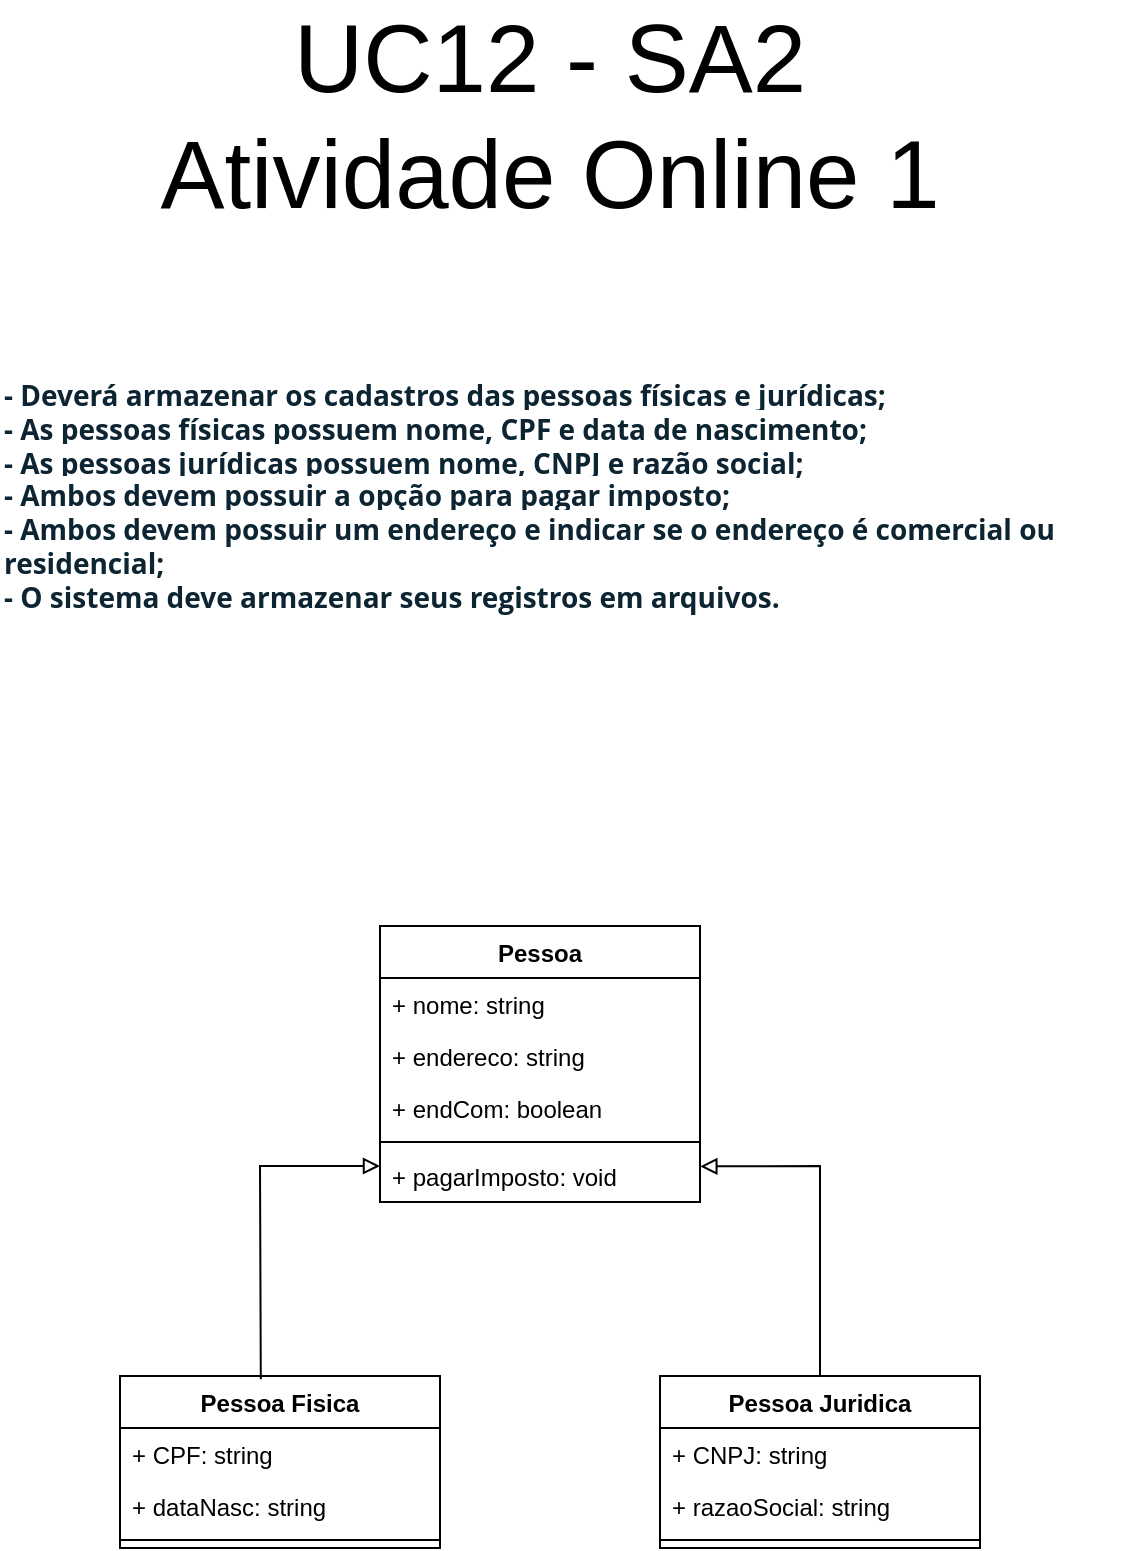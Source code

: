 <mxfile version="20.1.1" type="device"><diagram id="sa5q2z4dYxdtYkCppBZl" name="Page-1"><mxGraphModel dx="862" dy="422" grid="1" gridSize="10" guides="1" tooltips="1" connect="1" arrows="1" fold="1" page="1" pageScale="1" pageWidth="827" pageHeight="1169" math="0" shadow="0"><root><mxCell id="0"/><mxCell id="1" parent="0"/><mxCell id="gLC9dqOuZaJ5eahWbBWc-1" value="Pessoa" style="swimlane;fontStyle=1;align=center;verticalAlign=top;childLayout=stackLayout;horizontal=1;startSize=26;horizontalStack=0;resizeParent=1;resizeParentMax=0;resizeLast=0;collapsible=1;marginBottom=0;" parent="1" vertex="1"><mxGeometry x="320" y="560" width="160" height="138" as="geometry"/></mxCell><mxCell id="gLC9dqOuZaJ5eahWbBWc-2" value="+ nome: string" style="text;strokeColor=none;fillColor=none;align=left;verticalAlign=top;spacingLeft=4;spacingRight=4;overflow=hidden;rotatable=0;points=[[0,0.5],[1,0.5]];portConstraint=eastwest;" parent="gLC9dqOuZaJ5eahWbBWc-1" vertex="1"><mxGeometry y="26" width="160" height="26" as="geometry"/></mxCell><mxCell id="gLC9dqOuZaJ5eahWbBWc-5" value="+ endereco: string" style="text;strokeColor=none;fillColor=none;align=left;verticalAlign=top;spacingLeft=4;spacingRight=4;overflow=hidden;rotatable=0;points=[[0,0.5],[1,0.5]];portConstraint=eastwest;" parent="gLC9dqOuZaJ5eahWbBWc-1" vertex="1"><mxGeometry y="52" width="160" height="26" as="geometry"/></mxCell><mxCell id="gLC9dqOuZaJ5eahWbBWc-6" value="+ endCom: boolean" style="text;strokeColor=none;fillColor=none;align=left;verticalAlign=top;spacingLeft=4;spacingRight=4;overflow=hidden;rotatable=0;points=[[0,0.5],[1,0.5]];portConstraint=eastwest;" parent="gLC9dqOuZaJ5eahWbBWc-1" vertex="1"><mxGeometry y="78" width="160" height="26" as="geometry"/></mxCell><mxCell id="gLC9dqOuZaJ5eahWbBWc-3" value="" style="line;strokeWidth=1;fillColor=none;align=left;verticalAlign=middle;spacingTop=-1;spacingLeft=3;spacingRight=3;rotatable=0;labelPosition=right;points=[];portConstraint=eastwest;" parent="gLC9dqOuZaJ5eahWbBWc-1" vertex="1"><mxGeometry y="104" width="160" height="8" as="geometry"/></mxCell><mxCell id="gLC9dqOuZaJ5eahWbBWc-4" value="+ pagarImposto: void" style="text;strokeColor=none;fillColor=none;align=left;verticalAlign=top;spacingLeft=4;spacingRight=4;overflow=hidden;rotatable=0;points=[[0,0.5],[1,0.5]];portConstraint=eastwest;" parent="gLC9dqOuZaJ5eahWbBWc-1" vertex="1"><mxGeometry y="112" width="160" height="26" as="geometry"/></mxCell><mxCell id="gLC9dqOuZaJ5eahWbBWc-7" value="Pessoa Fisica" style="swimlane;fontStyle=1;align=center;verticalAlign=top;childLayout=stackLayout;horizontal=1;startSize=26;horizontalStack=0;resizeParent=1;resizeParentMax=0;resizeLast=0;collapsible=1;marginBottom=0;" parent="1" vertex="1"><mxGeometry x="190" y="785" width="160" height="86" as="geometry"/></mxCell><mxCell id="gLC9dqOuZaJ5eahWbBWc-8" value="+ CPF: string" style="text;strokeColor=none;fillColor=none;align=left;verticalAlign=top;spacingLeft=4;spacingRight=4;overflow=hidden;rotatable=0;points=[[0,0.5],[1,0.5]];portConstraint=eastwest;" parent="gLC9dqOuZaJ5eahWbBWc-7" vertex="1"><mxGeometry y="26" width="160" height="26" as="geometry"/></mxCell><mxCell id="gLC9dqOuZaJ5eahWbBWc-17" value="+ dataNasc: string" style="text;strokeColor=none;fillColor=none;align=left;verticalAlign=top;spacingLeft=4;spacingRight=4;overflow=hidden;rotatable=0;points=[[0,0.5],[1,0.5]];portConstraint=eastwest;" parent="gLC9dqOuZaJ5eahWbBWc-7" vertex="1"><mxGeometry y="52" width="160" height="26" as="geometry"/></mxCell><mxCell id="gLC9dqOuZaJ5eahWbBWc-9" value="" style="line;strokeWidth=1;fillColor=none;align=left;verticalAlign=middle;spacingTop=-1;spacingLeft=3;spacingRight=3;rotatable=0;labelPosition=right;points=[];portConstraint=eastwest;" parent="gLC9dqOuZaJ5eahWbBWc-7" vertex="1"><mxGeometry y="78" width="160" height="8" as="geometry"/></mxCell><mxCell id="gLC9dqOuZaJ5eahWbBWc-11" value="Pessoa Juridica" style="swimlane;fontStyle=1;align=center;verticalAlign=top;childLayout=stackLayout;horizontal=1;startSize=26;horizontalStack=0;resizeParent=1;resizeParentMax=0;resizeLast=0;collapsible=1;marginBottom=0;" parent="1" vertex="1"><mxGeometry x="460" y="785" width="160" height="86" as="geometry"/></mxCell><mxCell id="gLC9dqOuZaJ5eahWbBWc-12" value="+ CNPJ: string" style="text;strokeColor=none;fillColor=none;align=left;verticalAlign=top;spacingLeft=4;spacingRight=4;overflow=hidden;rotatable=0;points=[[0,0.5],[1,0.5]];portConstraint=eastwest;" parent="gLC9dqOuZaJ5eahWbBWc-11" vertex="1"><mxGeometry y="26" width="160" height="26" as="geometry"/></mxCell><mxCell id="gLC9dqOuZaJ5eahWbBWc-18" value="+ razaoSocial: string" style="text;strokeColor=none;fillColor=none;align=left;verticalAlign=top;spacingLeft=4;spacingRight=4;overflow=hidden;rotatable=0;points=[[0,0.5],[1,0.5]];portConstraint=eastwest;" parent="gLC9dqOuZaJ5eahWbBWc-11" vertex="1"><mxGeometry y="52" width="160" height="26" as="geometry"/></mxCell><mxCell id="gLC9dqOuZaJ5eahWbBWc-13" value="" style="line;strokeWidth=1;fillColor=none;align=left;verticalAlign=middle;spacingTop=-1;spacingLeft=3;spacingRight=3;rotatable=0;labelPosition=right;points=[];portConstraint=eastwest;" parent="gLC9dqOuZaJ5eahWbBWc-11" vertex="1"><mxGeometry y="78" width="160" height="8" as="geometry"/></mxCell><mxCell id="gLC9dqOuZaJ5eahWbBWc-15" value="" style="endArrow=block;html=1;rounded=0;exitX=0.44;exitY=0.019;exitDx=0;exitDy=0;exitPerimeter=0;startArrow=none;startFill=0;endFill=0;" parent="1" source="gLC9dqOuZaJ5eahWbBWc-7" edge="1"><mxGeometry width="50" height="50" relative="1" as="geometry"><mxPoint x="410" y="760" as="sourcePoint"/><mxPoint x="320" y="680" as="targetPoint"/><Array as="points"><mxPoint x="260" y="680"/></Array></mxGeometry></mxCell><mxCell id="gLC9dqOuZaJ5eahWbBWc-16" value="" style="endArrow=block;html=1;rounded=0;exitX=0.5;exitY=0;exitDx=0;exitDy=0;entryX=1.001;entryY=0.316;entryDx=0;entryDy=0;endFill=0;entryPerimeter=0;" parent="1" source="gLC9dqOuZaJ5eahWbBWc-11" target="gLC9dqOuZaJ5eahWbBWc-4" edge="1"><mxGeometry width="50" height="50" relative="1" as="geometry"><mxPoint x="410" y="760" as="sourcePoint"/><mxPoint x="460" y="710" as="targetPoint"/><Array as="points"><mxPoint x="540" y="680"/></Array></mxGeometry></mxCell><mxCell id="gLC9dqOuZaJ5eahWbBWc-19" value="&lt;font style=&quot;font-size: 48px;&quot;&gt;UC12 - SA2&lt;br&gt;Atividade Online 1&lt;/font&gt;" style="text;html=1;strokeColor=none;fillColor=none;align=center;verticalAlign=middle;whiteSpace=wrap;rounded=0;" parent="1" vertex="1"><mxGeometry x="180" y="140" width="450" height="30" as="geometry"/></mxCell><mxCell id="cpOfqNfWGcXrxIk95woo-1" value="&lt;strong style=&quot;box-sizing: border-box; font-weight: 700; color: rgb(13, 37, 50); font-family: &amp;quot;Open Sans Hebrew&amp;quot;, &amp;quot;Open Sans&amp;quot;, sans-serif; font-size: 14px; font-style: normal; font-variant-ligatures: normal; font-variant-caps: normal; letter-spacing: normal; orphans: 2; text-align: start; text-indent: 0px; text-transform: none; widows: 2; word-spacing: 0px; -webkit-text-stroke-width: 0px; background-color: rgb(255, 255, 255); text-decoration-thickness: initial; text-decoration-style: initial; text-decoration-color: initial;&quot;&gt;- Deverá armazenar os cadastros das pessoas físicas e jurídicas;&lt;/strong&gt;&lt;br style=&quot;box-sizing: border-box; color: rgb(13, 37, 50); font-family: &amp;quot;Open Sans Hebrew&amp;quot;, &amp;quot;Open Sans&amp;quot;, sans-serif; font-size: 14px; font-style: normal; font-variant-ligatures: normal; font-variant-caps: normal; font-weight: 400; letter-spacing: normal; orphans: 2; text-align: start; text-indent: 0px; text-transform: none; widows: 2; word-spacing: 0px; -webkit-text-stroke-width: 0px; background-color: rgb(255, 255, 255); text-decoration-thickness: initial; text-decoration-style: initial; text-decoration-color: initial;&quot;&gt;&lt;strong style=&quot;box-sizing: border-box; font-weight: 700; color: rgb(13, 37, 50); font-family: &amp;quot;Open Sans Hebrew&amp;quot;, &amp;quot;Open Sans&amp;quot;, sans-serif; font-size: 14px; font-style: normal; font-variant-ligatures: normal; font-variant-caps: normal; letter-spacing: normal; orphans: 2; text-align: start; text-indent: 0px; text-transform: none; widows: 2; word-spacing: 0px; -webkit-text-stroke-width: 0px; background-color: rgb(255, 255, 255); text-decoration-thickness: initial; text-decoration-style: initial; text-decoration-color: initial;&quot;&gt;- As pessoas físicas possuem nome, CPF e data de nascimento; &amp;nbsp;&lt;/strong&gt;&lt;br style=&quot;box-sizing: border-box; color: rgb(13, 37, 50); font-family: &amp;quot;Open Sans Hebrew&amp;quot;, &amp;quot;Open Sans&amp;quot;, sans-serif; font-size: 14px; font-style: normal; font-variant-ligatures: normal; font-variant-caps: normal; font-weight: 400; letter-spacing: normal; orphans: 2; text-align: start; text-indent: 0px; text-transform: none; widows: 2; word-spacing: 0px; -webkit-text-stroke-width: 0px; background-color: rgb(255, 255, 255); text-decoration-thickness: initial; text-decoration-style: initial; text-decoration-color: initial;&quot;&gt;&lt;strong style=&quot;box-sizing: border-box; font-weight: 700; color: rgb(13, 37, 50); font-family: &amp;quot;Open Sans Hebrew&amp;quot;, &amp;quot;Open Sans&amp;quot;, sans-serif; font-size: 14px; font-style: normal; font-variant-ligatures: normal; font-variant-caps: normal; letter-spacing: normal; orphans: 2; text-align: start; text-indent: 0px; text-transform: none; widows: 2; word-spacing: 0px; -webkit-text-stroke-width: 0px; background-color: rgb(255, 255, 255); text-decoration-thickness: initial; text-decoration-style: initial; text-decoration-color: initial;&quot;&gt;- As pessoas jurídicas possuem nome, CNPJ e razão social; &amp;nbsp;&amp;nbsp;&amp;nbsp;&amp;nbsp;&amp;nbsp;&amp;nbsp;&amp;nbsp;&amp;nbsp;&lt;/strong&gt;&lt;br style=&quot;box-sizing: border-box; color: rgb(13, 37, 50); font-family: &amp;quot;Open Sans Hebrew&amp;quot;, &amp;quot;Open Sans&amp;quot;, sans-serif; font-size: 14px; font-style: normal; font-variant-ligatures: normal; font-variant-caps: normal; font-weight: 400; letter-spacing: normal; orphans: 2; text-align: start; text-indent: 0px; text-transform: none; widows: 2; word-spacing: 0px; -webkit-text-stroke-width: 0px; background-color: rgb(255, 255, 255); text-decoration-thickness: initial; text-decoration-style: initial; text-decoration-color: initial;&quot;&gt;&lt;strong style=&quot;box-sizing: border-box; font-weight: 700; color: rgb(13, 37, 50); font-family: &amp;quot;Open Sans Hebrew&amp;quot;, &amp;quot;Open Sans&amp;quot;, sans-serif; font-size: 14px; font-style: normal; font-variant-ligatures: normal; font-variant-caps: normal; letter-spacing: normal; orphans: 2; text-align: start; text-indent: 0px; text-transform: none; widows: 2; word-spacing: 0px; -webkit-text-stroke-width: 0px; background-color: rgb(255, 255, 255); text-decoration-thickness: initial; text-decoration-style: initial; text-decoration-color: initial;&quot;&gt;- Ambos devem possuir a opção para pagar imposto;&lt;/strong&gt;&lt;br style=&quot;box-sizing: border-box; color: rgb(13, 37, 50); font-family: &amp;quot;Open Sans Hebrew&amp;quot;, &amp;quot;Open Sans&amp;quot;, sans-serif; font-size: 14px; font-style: normal; font-variant-ligatures: normal; font-variant-caps: normal; font-weight: 400; letter-spacing: normal; orphans: 2; text-align: start; text-indent: 0px; text-transform: none; widows: 2; word-spacing: 0px; -webkit-text-stroke-width: 0px; background-color: rgb(255, 255, 255); text-decoration-thickness: initial; text-decoration-style: initial; text-decoration-color: initial;&quot;&gt;&lt;strong style=&quot;box-sizing: border-box; font-weight: 700; color: rgb(13, 37, 50); font-family: &amp;quot;Open Sans Hebrew&amp;quot;, &amp;quot;Open Sans&amp;quot;, sans-serif; font-size: 14px; font-style: normal; font-variant-ligatures: normal; font-variant-caps: normal; letter-spacing: normal; orphans: 2; text-align: start; text-indent: 0px; text-transform: none; widows: 2; word-spacing: 0px; -webkit-text-stroke-width: 0px; background-color: rgb(255, 255, 255); text-decoration-thickness: initial; text-decoration-style: initial; text-decoration-color: initial;&quot;&gt;- Ambos devem possuir um endereço e indicar se o endereço é comercial ou residencial; &amp;nbsp;&lt;/strong&gt;&lt;br style=&quot;box-sizing: border-box; color: rgb(13, 37, 50); font-family: &amp;quot;Open Sans Hebrew&amp;quot;, &amp;quot;Open Sans&amp;quot;, sans-serif; font-size: 14px; font-style: normal; font-variant-ligatures: normal; font-variant-caps: normal; font-weight: 400; letter-spacing: normal; orphans: 2; text-align: start; text-indent: 0px; text-transform: none; widows: 2; word-spacing: 0px; -webkit-text-stroke-width: 0px; background-color: rgb(255, 255, 255); text-decoration-thickness: initial; text-decoration-style: initial; text-decoration-color: initial;&quot;&gt;&lt;strong style=&quot;box-sizing: border-box; font-weight: 700; color: rgb(13, 37, 50); font-family: &amp;quot;Open Sans Hebrew&amp;quot;, &amp;quot;Open Sans&amp;quot;, sans-serif; font-size: 14px; font-style: normal; font-variant-ligatures: normal; font-variant-caps: normal; letter-spacing: normal; orphans: 2; text-align: start; text-indent: 0px; text-transform: none; widows: 2; word-spacing: 0px; -webkit-text-stroke-width: 0px; background-color: rgb(255, 255, 255); text-decoration-thickness: initial; text-decoration-style: initial; text-decoration-color: initial;&quot;&gt;- O sistema deve armazenar seus registros em arquivos.&lt;/strong&gt;" style="text;whiteSpace=wrap;html=1;" vertex="1" parent="1"><mxGeometry x="130" y="280" width="560" height="140" as="geometry"/></mxCell></root></mxGraphModel></diagram></mxfile>